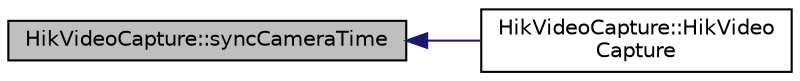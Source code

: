 digraph "HikVideoCapture::syncCameraTime"
{
  edge [fontname="Helvetica",fontsize="10",labelfontname="Helvetica",labelfontsize="10"];
  node [fontname="Helvetica",fontsize="10",shape=record];
  rankdir="LR";
  Node51 [label="HikVideoCapture::syncCameraTime",height=0.2,width=0.4,color="black", fillcolor="grey75", style="filled", fontcolor="black"];
  Node51 -> Node52 [dir="back",color="midnightblue",fontsize="10",style="solid"];
  Node52 [label="HikVideoCapture::HikVideo\lCapture",height=0.2,width=0.4,color="black", fillcolor="white", style="filled",URL="$class_hik_video_capture.html#ae2dd36fefbce426b3fce3025419a7f7c"];
}
